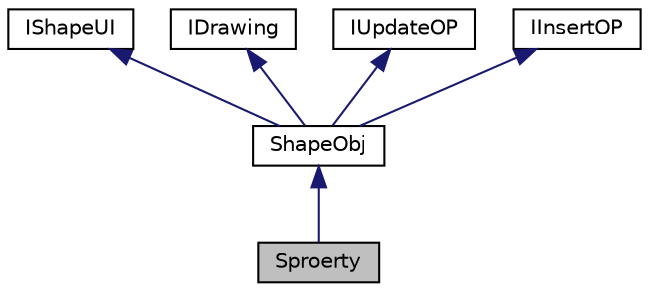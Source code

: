 digraph "Sproerty"
{
 // LATEX_PDF_SIZE
  edge [fontname="Helvetica",fontsize="10",labelfontname="Helvetica",labelfontsize="10"];
  node [fontname="Helvetica",fontsize="10",shape=record];
  Node0 [label="Sproerty",height=0.2,width=0.4,color="black", fillcolor="grey75", style="filled", fontcolor="black",tooltip=" "];
  Node1 -> Node0 [dir="back",color="midnightblue",fontsize="10",style="solid",fontname="Helvetica"];
  Node1 [label="ShapeObj",height=0.2,width=0.4,color="black", fillcolor="white", style="filled",URL="$classShapeLib_1_1VShape_1_1ShapeObj.html",tooltip="某一類的形狀.包含UI 的界面,繪製方式.更新方式.新增方式"];
  Node2 -> Node1 [dir="back",color="midnightblue",fontsize="10",style="solid",fontname="Helvetica"];
  Node2 [label="IShapeUI",height=0.2,width=0.4,color="black", fillcolor="white", style="filled",URL="$interfaceShapeLib_1_1VShape_1_1IShapeUI.html",tooltip=" "];
  Node3 -> Node1 [dir="back",color="midnightblue",fontsize="10",style="solid",fontname="Helvetica"];
  Node3 [label="IDrawing",height=0.2,width=0.4,color="black", fillcolor="white", style="filled",URL="$interfaceShapeLib_1_1VShape_1_1IDrawing.html",tooltip=" "];
  Node4 -> Node1 [dir="back",color="midnightblue",fontsize="10",style="solid",fontname="Helvetica"];
  Node4 [label="IUpdateOP",height=0.2,width=0.4,color="black", fillcolor="white", style="filled",URL="$interfaceShapeLib_1_1VShape_1_1IUpdateOP.html",tooltip=" "];
  Node5 -> Node1 [dir="back",color="midnightblue",fontsize="10",style="solid",fontname="Helvetica"];
  Node5 [label="IInsertOP",height=0.2,width=0.4,color="black", fillcolor="white", style="filled",URL="$interfaceShapeLib_1_1VShape_1_1IInsertOP.html",tooltip=" "];
}
